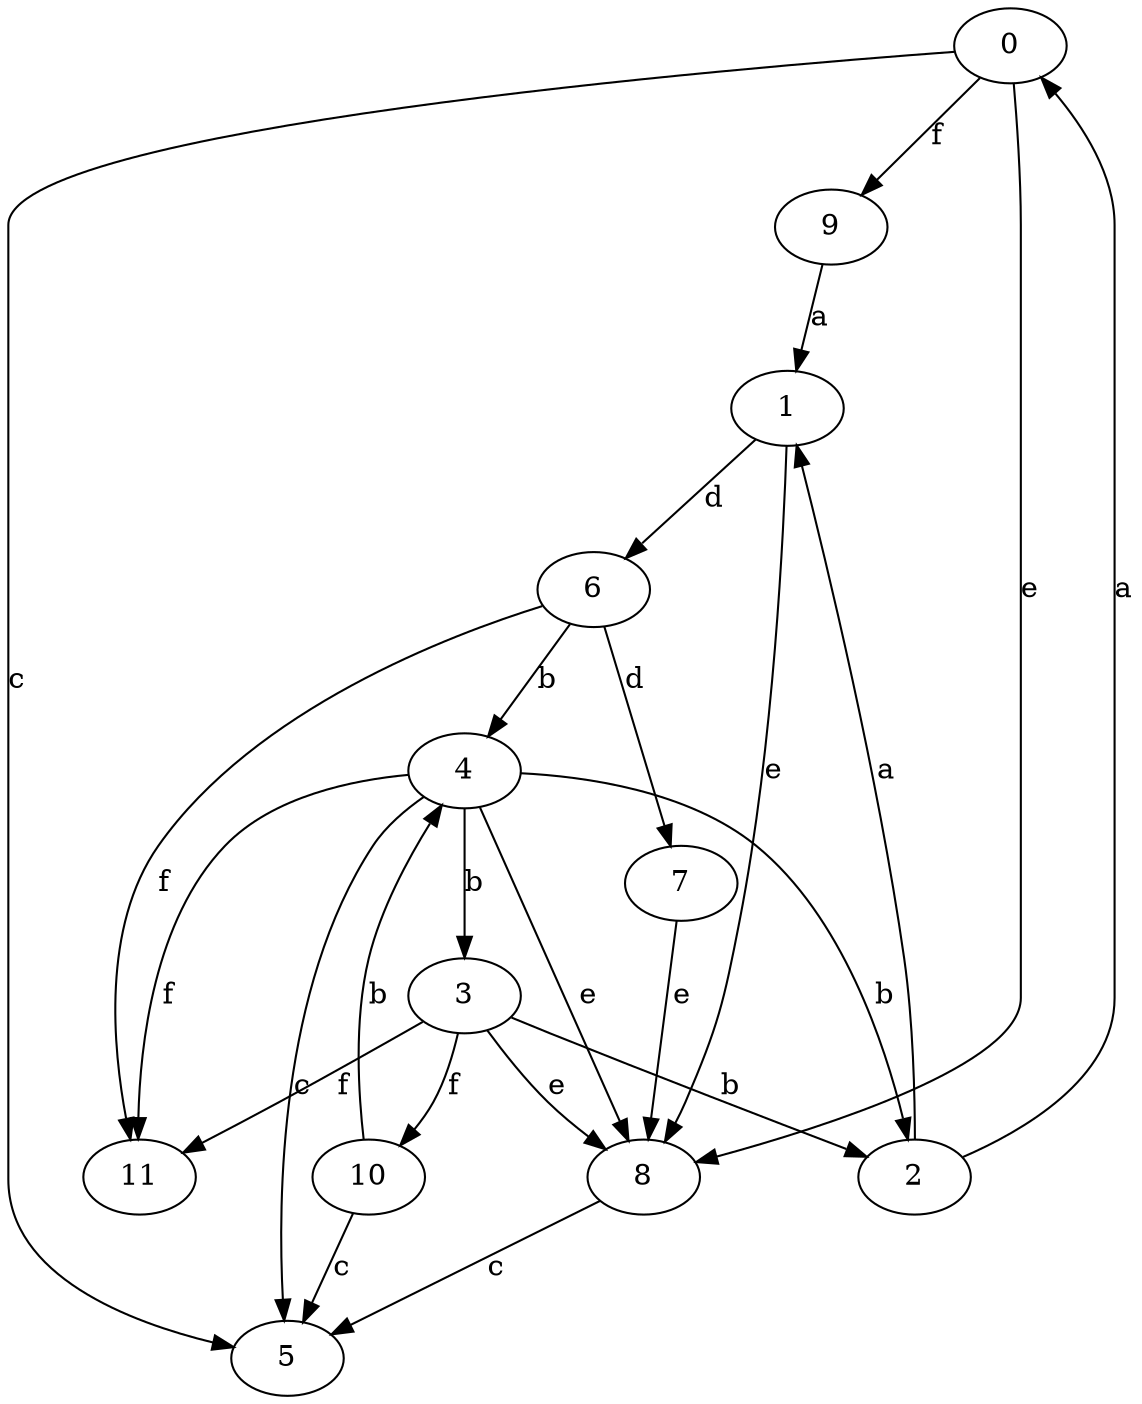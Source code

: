 strict digraph  {
0;
1;
2;
3;
4;
5;
6;
7;
8;
9;
10;
11;
0 -> 5  [label=c];
0 -> 8  [label=e];
0 -> 9  [label=f];
1 -> 6  [label=d];
1 -> 8  [label=e];
2 -> 0  [label=a];
2 -> 1  [label=a];
3 -> 2  [label=b];
3 -> 8  [label=e];
3 -> 10  [label=f];
3 -> 11  [label=f];
4 -> 2  [label=b];
4 -> 3  [label=b];
4 -> 5  [label=c];
4 -> 8  [label=e];
4 -> 11  [label=f];
6 -> 4  [label=b];
6 -> 7  [label=d];
6 -> 11  [label=f];
7 -> 8  [label=e];
8 -> 5  [label=c];
9 -> 1  [label=a];
10 -> 4  [label=b];
10 -> 5  [label=c];
}
